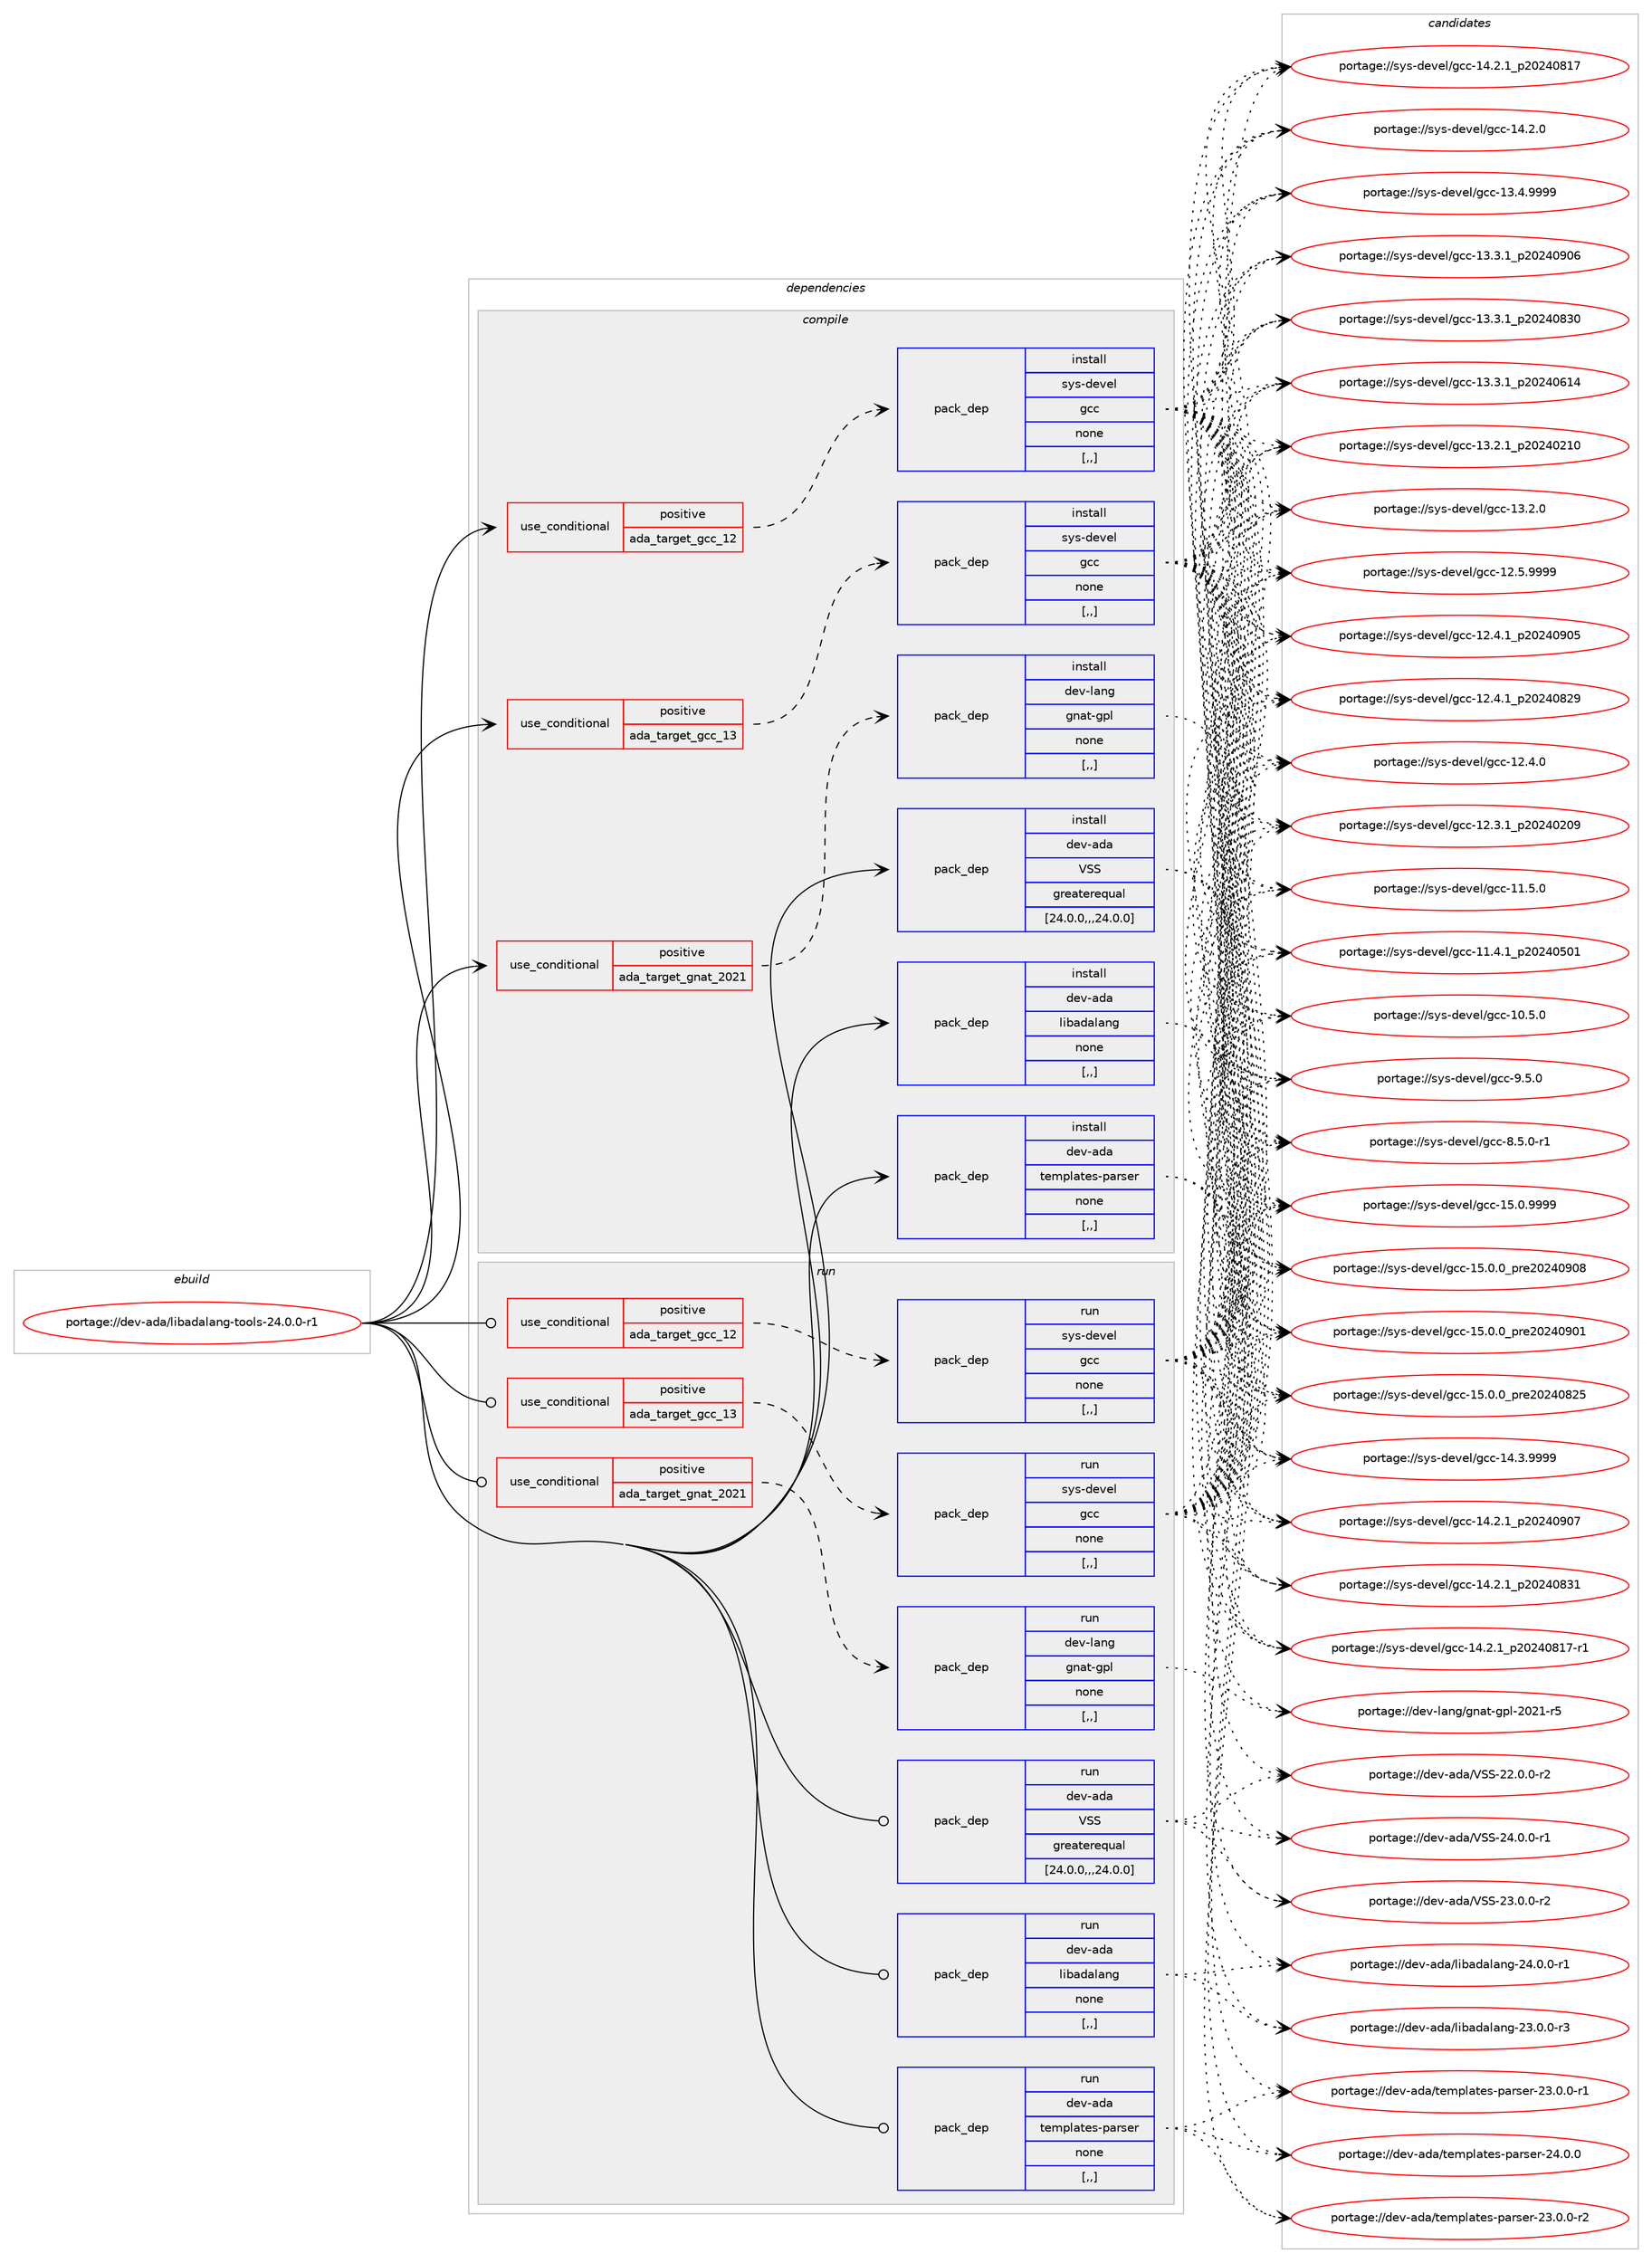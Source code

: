 digraph prolog {

# *************
# Graph options
# *************

newrank=true;
concentrate=true;
compound=true;
graph [rankdir=LR,fontname=Helvetica,fontsize=10,ranksep=1.5];#, ranksep=2.5, nodesep=0.2];
edge  [arrowhead=vee];
node  [fontname=Helvetica,fontsize=10];

# **********
# The ebuild
# **********

subgraph cluster_leftcol {
color=gray;
label=<<i>ebuild</i>>;
id [label="portage://dev-ada/libadalang-tools-24.0.0-r1", color=red, width=4, href="../dev-ada/libadalang-tools-24.0.0-r1.svg"];
}

# ****************
# The dependencies
# ****************

subgraph cluster_midcol {
color=gray;
label=<<i>dependencies</i>>;
subgraph cluster_compile {
fillcolor="#eeeeee";
style=filled;
label=<<i>compile</i>>;
subgraph cond146468 {
dependency557541 [label=<<TABLE BORDER="0" CELLBORDER="1" CELLSPACING="0" CELLPADDING="4"><TR><TD ROWSPAN="3" CELLPADDING="10">use_conditional</TD></TR><TR><TD>positive</TD></TR><TR><TD>ada_target_gcc_12</TD></TR></TABLE>>, shape=none, color=red];
subgraph pack406551 {
dependency557542 [label=<<TABLE BORDER="0" CELLBORDER="1" CELLSPACING="0" CELLPADDING="4" WIDTH="220"><TR><TD ROWSPAN="6" CELLPADDING="30">pack_dep</TD></TR><TR><TD WIDTH="110">install</TD></TR><TR><TD>sys-devel</TD></TR><TR><TD>gcc</TD></TR><TR><TD>none</TD></TR><TR><TD>[,,]</TD></TR></TABLE>>, shape=none, color=blue];
}
dependency557541:e -> dependency557542:w [weight=20,style="dashed",arrowhead="vee"];
}
id:e -> dependency557541:w [weight=20,style="solid",arrowhead="vee"];
subgraph cond146469 {
dependency557543 [label=<<TABLE BORDER="0" CELLBORDER="1" CELLSPACING="0" CELLPADDING="4"><TR><TD ROWSPAN="3" CELLPADDING="10">use_conditional</TD></TR><TR><TD>positive</TD></TR><TR><TD>ada_target_gcc_13</TD></TR></TABLE>>, shape=none, color=red];
subgraph pack406552 {
dependency557544 [label=<<TABLE BORDER="0" CELLBORDER="1" CELLSPACING="0" CELLPADDING="4" WIDTH="220"><TR><TD ROWSPAN="6" CELLPADDING="30">pack_dep</TD></TR><TR><TD WIDTH="110">install</TD></TR><TR><TD>sys-devel</TD></TR><TR><TD>gcc</TD></TR><TR><TD>none</TD></TR><TR><TD>[,,]</TD></TR></TABLE>>, shape=none, color=blue];
}
dependency557543:e -> dependency557544:w [weight=20,style="dashed",arrowhead="vee"];
}
id:e -> dependency557543:w [weight=20,style="solid",arrowhead="vee"];
subgraph cond146470 {
dependency557545 [label=<<TABLE BORDER="0" CELLBORDER="1" CELLSPACING="0" CELLPADDING="4"><TR><TD ROWSPAN="3" CELLPADDING="10">use_conditional</TD></TR><TR><TD>positive</TD></TR><TR><TD>ada_target_gnat_2021</TD></TR></TABLE>>, shape=none, color=red];
subgraph pack406553 {
dependency557546 [label=<<TABLE BORDER="0" CELLBORDER="1" CELLSPACING="0" CELLPADDING="4" WIDTH="220"><TR><TD ROWSPAN="6" CELLPADDING="30">pack_dep</TD></TR><TR><TD WIDTH="110">install</TD></TR><TR><TD>dev-lang</TD></TR><TR><TD>gnat-gpl</TD></TR><TR><TD>none</TD></TR><TR><TD>[,,]</TD></TR></TABLE>>, shape=none, color=blue];
}
dependency557545:e -> dependency557546:w [weight=20,style="dashed",arrowhead="vee"];
}
id:e -> dependency557545:w [weight=20,style="solid",arrowhead="vee"];
subgraph pack406554 {
dependency557547 [label=<<TABLE BORDER="0" CELLBORDER="1" CELLSPACING="0" CELLPADDING="4" WIDTH="220"><TR><TD ROWSPAN="6" CELLPADDING="30">pack_dep</TD></TR><TR><TD WIDTH="110">install</TD></TR><TR><TD>dev-ada</TD></TR><TR><TD>VSS</TD></TR><TR><TD>greaterequal</TD></TR><TR><TD>[24.0.0,,,24.0.0]</TD></TR></TABLE>>, shape=none, color=blue];
}
id:e -> dependency557547:w [weight=20,style="solid",arrowhead="vee"];
subgraph pack406555 {
dependency557548 [label=<<TABLE BORDER="0" CELLBORDER="1" CELLSPACING="0" CELLPADDING="4" WIDTH="220"><TR><TD ROWSPAN="6" CELLPADDING="30">pack_dep</TD></TR><TR><TD WIDTH="110">install</TD></TR><TR><TD>dev-ada</TD></TR><TR><TD>libadalang</TD></TR><TR><TD>none</TD></TR><TR><TD>[,,]</TD></TR></TABLE>>, shape=none, color=blue];
}
id:e -> dependency557548:w [weight=20,style="solid",arrowhead="vee"];
subgraph pack406556 {
dependency557549 [label=<<TABLE BORDER="0" CELLBORDER="1" CELLSPACING="0" CELLPADDING="4" WIDTH="220"><TR><TD ROWSPAN="6" CELLPADDING="30">pack_dep</TD></TR><TR><TD WIDTH="110">install</TD></TR><TR><TD>dev-ada</TD></TR><TR><TD>templates-parser</TD></TR><TR><TD>none</TD></TR><TR><TD>[,,]</TD></TR></TABLE>>, shape=none, color=blue];
}
id:e -> dependency557549:w [weight=20,style="solid",arrowhead="vee"];
}
subgraph cluster_compileandrun {
fillcolor="#eeeeee";
style=filled;
label=<<i>compile and run</i>>;
}
subgraph cluster_run {
fillcolor="#eeeeee";
style=filled;
label=<<i>run</i>>;
subgraph cond146471 {
dependency557550 [label=<<TABLE BORDER="0" CELLBORDER="1" CELLSPACING="0" CELLPADDING="4"><TR><TD ROWSPAN="3" CELLPADDING="10">use_conditional</TD></TR><TR><TD>positive</TD></TR><TR><TD>ada_target_gcc_12</TD></TR></TABLE>>, shape=none, color=red];
subgraph pack406557 {
dependency557551 [label=<<TABLE BORDER="0" CELLBORDER="1" CELLSPACING="0" CELLPADDING="4" WIDTH="220"><TR><TD ROWSPAN="6" CELLPADDING="30">pack_dep</TD></TR><TR><TD WIDTH="110">run</TD></TR><TR><TD>sys-devel</TD></TR><TR><TD>gcc</TD></TR><TR><TD>none</TD></TR><TR><TD>[,,]</TD></TR></TABLE>>, shape=none, color=blue];
}
dependency557550:e -> dependency557551:w [weight=20,style="dashed",arrowhead="vee"];
}
id:e -> dependency557550:w [weight=20,style="solid",arrowhead="odot"];
subgraph cond146472 {
dependency557552 [label=<<TABLE BORDER="0" CELLBORDER="1" CELLSPACING="0" CELLPADDING="4"><TR><TD ROWSPAN="3" CELLPADDING="10">use_conditional</TD></TR><TR><TD>positive</TD></TR><TR><TD>ada_target_gcc_13</TD></TR></TABLE>>, shape=none, color=red];
subgraph pack406558 {
dependency557553 [label=<<TABLE BORDER="0" CELLBORDER="1" CELLSPACING="0" CELLPADDING="4" WIDTH="220"><TR><TD ROWSPAN="6" CELLPADDING="30">pack_dep</TD></TR><TR><TD WIDTH="110">run</TD></TR><TR><TD>sys-devel</TD></TR><TR><TD>gcc</TD></TR><TR><TD>none</TD></TR><TR><TD>[,,]</TD></TR></TABLE>>, shape=none, color=blue];
}
dependency557552:e -> dependency557553:w [weight=20,style="dashed",arrowhead="vee"];
}
id:e -> dependency557552:w [weight=20,style="solid",arrowhead="odot"];
subgraph cond146473 {
dependency557554 [label=<<TABLE BORDER="0" CELLBORDER="1" CELLSPACING="0" CELLPADDING="4"><TR><TD ROWSPAN="3" CELLPADDING="10">use_conditional</TD></TR><TR><TD>positive</TD></TR><TR><TD>ada_target_gnat_2021</TD></TR></TABLE>>, shape=none, color=red];
subgraph pack406559 {
dependency557555 [label=<<TABLE BORDER="0" CELLBORDER="1" CELLSPACING="0" CELLPADDING="4" WIDTH="220"><TR><TD ROWSPAN="6" CELLPADDING="30">pack_dep</TD></TR><TR><TD WIDTH="110">run</TD></TR><TR><TD>dev-lang</TD></TR><TR><TD>gnat-gpl</TD></TR><TR><TD>none</TD></TR><TR><TD>[,,]</TD></TR></TABLE>>, shape=none, color=blue];
}
dependency557554:e -> dependency557555:w [weight=20,style="dashed",arrowhead="vee"];
}
id:e -> dependency557554:w [weight=20,style="solid",arrowhead="odot"];
subgraph pack406560 {
dependency557556 [label=<<TABLE BORDER="0" CELLBORDER="1" CELLSPACING="0" CELLPADDING="4" WIDTH="220"><TR><TD ROWSPAN="6" CELLPADDING="30">pack_dep</TD></TR><TR><TD WIDTH="110">run</TD></TR><TR><TD>dev-ada</TD></TR><TR><TD>VSS</TD></TR><TR><TD>greaterequal</TD></TR><TR><TD>[24.0.0,,,24.0.0]</TD></TR></TABLE>>, shape=none, color=blue];
}
id:e -> dependency557556:w [weight=20,style="solid",arrowhead="odot"];
subgraph pack406561 {
dependency557557 [label=<<TABLE BORDER="0" CELLBORDER="1" CELLSPACING="0" CELLPADDING="4" WIDTH="220"><TR><TD ROWSPAN="6" CELLPADDING="30">pack_dep</TD></TR><TR><TD WIDTH="110">run</TD></TR><TR><TD>dev-ada</TD></TR><TR><TD>libadalang</TD></TR><TR><TD>none</TD></TR><TR><TD>[,,]</TD></TR></TABLE>>, shape=none, color=blue];
}
id:e -> dependency557557:w [weight=20,style="solid",arrowhead="odot"];
subgraph pack406562 {
dependency557558 [label=<<TABLE BORDER="0" CELLBORDER="1" CELLSPACING="0" CELLPADDING="4" WIDTH="220"><TR><TD ROWSPAN="6" CELLPADDING="30">pack_dep</TD></TR><TR><TD WIDTH="110">run</TD></TR><TR><TD>dev-ada</TD></TR><TR><TD>templates-parser</TD></TR><TR><TD>none</TD></TR><TR><TD>[,,]</TD></TR></TABLE>>, shape=none, color=blue];
}
id:e -> dependency557558:w [weight=20,style="solid",arrowhead="odot"];
}
}

# **************
# The candidates
# **************

subgraph cluster_choices {
rank=same;
color=gray;
label=<<i>candidates</i>>;

subgraph choice406551 {
color=black;
nodesep=1;
choice1151211154510010111810110847103999945495346484657575757 [label="portage://sys-devel/gcc-15.0.9999", color=red, width=4,href="../sys-devel/gcc-15.0.9999.svg"];
choice1151211154510010111810110847103999945495346484648951121141015048505248574856 [label="portage://sys-devel/gcc-15.0.0_pre20240908", color=red, width=4,href="../sys-devel/gcc-15.0.0_pre20240908.svg"];
choice1151211154510010111810110847103999945495346484648951121141015048505248574849 [label="portage://sys-devel/gcc-15.0.0_pre20240901", color=red, width=4,href="../sys-devel/gcc-15.0.0_pre20240901.svg"];
choice1151211154510010111810110847103999945495346484648951121141015048505248565053 [label="portage://sys-devel/gcc-15.0.0_pre20240825", color=red, width=4,href="../sys-devel/gcc-15.0.0_pre20240825.svg"];
choice1151211154510010111810110847103999945495246514657575757 [label="portage://sys-devel/gcc-14.3.9999", color=red, width=4,href="../sys-devel/gcc-14.3.9999.svg"];
choice1151211154510010111810110847103999945495246504649951125048505248574855 [label="portage://sys-devel/gcc-14.2.1_p20240907", color=red, width=4,href="../sys-devel/gcc-14.2.1_p20240907.svg"];
choice1151211154510010111810110847103999945495246504649951125048505248565149 [label="portage://sys-devel/gcc-14.2.1_p20240831", color=red, width=4,href="../sys-devel/gcc-14.2.1_p20240831.svg"];
choice11512111545100101118101108471039999454952465046499511250485052485649554511449 [label="portage://sys-devel/gcc-14.2.1_p20240817-r1", color=red, width=4,href="../sys-devel/gcc-14.2.1_p20240817-r1.svg"];
choice1151211154510010111810110847103999945495246504649951125048505248564955 [label="portage://sys-devel/gcc-14.2.1_p20240817", color=red, width=4,href="../sys-devel/gcc-14.2.1_p20240817.svg"];
choice1151211154510010111810110847103999945495246504648 [label="portage://sys-devel/gcc-14.2.0", color=red, width=4,href="../sys-devel/gcc-14.2.0.svg"];
choice1151211154510010111810110847103999945495146524657575757 [label="portage://sys-devel/gcc-13.4.9999", color=red, width=4,href="../sys-devel/gcc-13.4.9999.svg"];
choice1151211154510010111810110847103999945495146514649951125048505248574854 [label="portage://sys-devel/gcc-13.3.1_p20240906", color=red, width=4,href="../sys-devel/gcc-13.3.1_p20240906.svg"];
choice1151211154510010111810110847103999945495146514649951125048505248565148 [label="portage://sys-devel/gcc-13.3.1_p20240830", color=red, width=4,href="../sys-devel/gcc-13.3.1_p20240830.svg"];
choice1151211154510010111810110847103999945495146514649951125048505248544952 [label="portage://sys-devel/gcc-13.3.1_p20240614", color=red, width=4,href="../sys-devel/gcc-13.3.1_p20240614.svg"];
choice1151211154510010111810110847103999945495146504649951125048505248504948 [label="portage://sys-devel/gcc-13.2.1_p20240210", color=red, width=4,href="../sys-devel/gcc-13.2.1_p20240210.svg"];
choice1151211154510010111810110847103999945495146504648 [label="portage://sys-devel/gcc-13.2.0", color=red, width=4,href="../sys-devel/gcc-13.2.0.svg"];
choice1151211154510010111810110847103999945495046534657575757 [label="portage://sys-devel/gcc-12.5.9999", color=red, width=4,href="../sys-devel/gcc-12.5.9999.svg"];
choice1151211154510010111810110847103999945495046524649951125048505248574853 [label="portage://sys-devel/gcc-12.4.1_p20240905", color=red, width=4,href="../sys-devel/gcc-12.4.1_p20240905.svg"];
choice1151211154510010111810110847103999945495046524649951125048505248565057 [label="portage://sys-devel/gcc-12.4.1_p20240829", color=red, width=4,href="../sys-devel/gcc-12.4.1_p20240829.svg"];
choice1151211154510010111810110847103999945495046524648 [label="portage://sys-devel/gcc-12.4.0", color=red, width=4,href="../sys-devel/gcc-12.4.0.svg"];
choice1151211154510010111810110847103999945495046514649951125048505248504857 [label="portage://sys-devel/gcc-12.3.1_p20240209", color=red, width=4,href="../sys-devel/gcc-12.3.1_p20240209.svg"];
choice1151211154510010111810110847103999945494946534648 [label="portage://sys-devel/gcc-11.5.0", color=red, width=4,href="../sys-devel/gcc-11.5.0.svg"];
choice1151211154510010111810110847103999945494946524649951125048505248534849 [label="portage://sys-devel/gcc-11.4.1_p20240501", color=red, width=4,href="../sys-devel/gcc-11.4.1_p20240501.svg"];
choice1151211154510010111810110847103999945494846534648 [label="portage://sys-devel/gcc-10.5.0", color=red, width=4,href="../sys-devel/gcc-10.5.0.svg"];
choice11512111545100101118101108471039999455746534648 [label="portage://sys-devel/gcc-9.5.0", color=red, width=4,href="../sys-devel/gcc-9.5.0.svg"];
choice115121115451001011181011084710399994556465346484511449 [label="portage://sys-devel/gcc-8.5.0-r1", color=red, width=4,href="../sys-devel/gcc-8.5.0-r1.svg"];
dependency557542:e -> choice1151211154510010111810110847103999945495346484657575757:w [style=dotted,weight="100"];
dependency557542:e -> choice1151211154510010111810110847103999945495346484648951121141015048505248574856:w [style=dotted,weight="100"];
dependency557542:e -> choice1151211154510010111810110847103999945495346484648951121141015048505248574849:w [style=dotted,weight="100"];
dependency557542:e -> choice1151211154510010111810110847103999945495346484648951121141015048505248565053:w [style=dotted,weight="100"];
dependency557542:e -> choice1151211154510010111810110847103999945495246514657575757:w [style=dotted,weight="100"];
dependency557542:e -> choice1151211154510010111810110847103999945495246504649951125048505248574855:w [style=dotted,weight="100"];
dependency557542:e -> choice1151211154510010111810110847103999945495246504649951125048505248565149:w [style=dotted,weight="100"];
dependency557542:e -> choice11512111545100101118101108471039999454952465046499511250485052485649554511449:w [style=dotted,weight="100"];
dependency557542:e -> choice1151211154510010111810110847103999945495246504649951125048505248564955:w [style=dotted,weight="100"];
dependency557542:e -> choice1151211154510010111810110847103999945495246504648:w [style=dotted,weight="100"];
dependency557542:e -> choice1151211154510010111810110847103999945495146524657575757:w [style=dotted,weight="100"];
dependency557542:e -> choice1151211154510010111810110847103999945495146514649951125048505248574854:w [style=dotted,weight="100"];
dependency557542:e -> choice1151211154510010111810110847103999945495146514649951125048505248565148:w [style=dotted,weight="100"];
dependency557542:e -> choice1151211154510010111810110847103999945495146514649951125048505248544952:w [style=dotted,weight="100"];
dependency557542:e -> choice1151211154510010111810110847103999945495146504649951125048505248504948:w [style=dotted,weight="100"];
dependency557542:e -> choice1151211154510010111810110847103999945495146504648:w [style=dotted,weight="100"];
dependency557542:e -> choice1151211154510010111810110847103999945495046534657575757:w [style=dotted,weight="100"];
dependency557542:e -> choice1151211154510010111810110847103999945495046524649951125048505248574853:w [style=dotted,weight="100"];
dependency557542:e -> choice1151211154510010111810110847103999945495046524649951125048505248565057:w [style=dotted,weight="100"];
dependency557542:e -> choice1151211154510010111810110847103999945495046524648:w [style=dotted,weight="100"];
dependency557542:e -> choice1151211154510010111810110847103999945495046514649951125048505248504857:w [style=dotted,weight="100"];
dependency557542:e -> choice1151211154510010111810110847103999945494946534648:w [style=dotted,weight="100"];
dependency557542:e -> choice1151211154510010111810110847103999945494946524649951125048505248534849:w [style=dotted,weight="100"];
dependency557542:e -> choice1151211154510010111810110847103999945494846534648:w [style=dotted,weight="100"];
dependency557542:e -> choice11512111545100101118101108471039999455746534648:w [style=dotted,weight="100"];
dependency557542:e -> choice115121115451001011181011084710399994556465346484511449:w [style=dotted,weight="100"];
}
subgraph choice406552 {
color=black;
nodesep=1;
choice1151211154510010111810110847103999945495346484657575757 [label="portage://sys-devel/gcc-15.0.9999", color=red, width=4,href="../sys-devel/gcc-15.0.9999.svg"];
choice1151211154510010111810110847103999945495346484648951121141015048505248574856 [label="portage://sys-devel/gcc-15.0.0_pre20240908", color=red, width=4,href="../sys-devel/gcc-15.0.0_pre20240908.svg"];
choice1151211154510010111810110847103999945495346484648951121141015048505248574849 [label="portage://sys-devel/gcc-15.0.0_pre20240901", color=red, width=4,href="../sys-devel/gcc-15.0.0_pre20240901.svg"];
choice1151211154510010111810110847103999945495346484648951121141015048505248565053 [label="portage://sys-devel/gcc-15.0.0_pre20240825", color=red, width=4,href="../sys-devel/gcc-15.0.0_pre20240825.svg"];
choice1151211154510010111810110847103999945495246514657575757 [label="portage://sys-devel/gcc-14.3.9999", color=red, width=4,href="../sys-devel/gcc-14.3.9999.svg"];
choice1151211154510010111810110847103999945495246504649951125048505248574855 [label="portage://sys-devel/gcc-14.2.1_p20240907", color=red, width=4,href="../sys-devel/gcc-14.2.1_p20240907.svg"];
choice1151211154510010111810110847103999945495246504649951125048505248565149 [label="portage://sys-devel/gcc-14.2.1_p20240831", color=red, width=4,href="../sys-devel/gcc-14.2.1_p20240831.svg"];
choice11512111545100101118101108471039999454952465046499511250485052485649554511449 [label="portage://sys-devel/gcc-14.2.1_p20240817-r1", color=red, width=4,href="../sys-devel/gcc-14.2.1_p20240817-r1.svg"];
choice1151211154510010111810110847103999945495246504649951125048505248564955 [label="portage://sys-devel/gcc-14.2.1_p20240817", color=red, width=4,href="../sys-devel/gcc-14.2.1_p20240817.svg"];
choice1151211154510010111810110847103999945495246504648 [label="portage://sys-devel/gcc-14.2.0", color=red, width=4,href="../sys-devel/gcc-14.2.0.svg"];
choice1151211154510010111810110847103999945495146524657575757 [label="portage://sys-devel/gcc-13.4.9999", color=red, width=4,href="../sys-devel/gcc-13.4.9999.svg"];
choice1151211154510010111810110847103999945495146514649951125048505248574854 [label="portage://sys-devel/gcc-13.3.1_p20240906", color=red, width=4,href="../sys-devel/gcc-13.3.1_p20240906.svg"];
choice1151211154510010111810110847103999945495146514649951125048505248565148 [label="portage://sys-devel/gcc-13.3.1_p20240830", color=red, width=4,href="../sys-devel/gcc-13.3.1_p20240830.svg"];
choice1151211154510010111810110847103999945495146514649951125048505248544952 [label="portage://sys-devel/gcc-13.3.1_p20240614", color=red, width=4,href="../sys-devel/gcc-13.3.1_p20240614.svg"];
choice1151211154510010111810110847103999945495146504649951125048505248504948 [label="portage://sys-devel/gcc-13.2.1_p20240210", color=red, width=4,href="../sys-devel/gcc-13.2.1_p20240210.svg"];
choice1151211154510010111810110847103999945495146504648 [label="portage://sys-devel/gcc-13.2.0", color=red, width=4,href="../sys-devel/gcc-13.2.0.svg"];
choice1151211154510010111810110847103999945495046534657575757 [label="portage://sys-devel/gcc-12.5.9999", color=red, width=4,href="../sys-devel/gcc-12.5.9999.svg"];
choice1151211154510010111810110847103999945495046524649951125048505248574853 [label="portage://sys-devel/gcc-12.4.1_p20240905", color=red, width=4,href="../sys-devel/gcc-12.4.1_p20240905.svg"];
choice1151211154510010111810110847103999945495046524649951125048505248565057 [label="portage://sys-devel/gcc-12.4.1_p20240829", color=red, width=4,href="../sys-devel/gcc-12.4.1_p20240829.svg"];
choice1151211154510010111810110847103999945495046524648 [label="portage://sys-devel/gcc-12.4.0", color=red, width=4,href="../sys-devel/gcc-12.4.0.svg"];
choice1151211154510010111810110847103999945495046514649951125048505248504857 [label="portage://sys-devel/gcc-12.3.1_p20240209", color=red, width=4,href="../sys-devel/gcc-12.3.1_p20240209.svg"];
choice1151211154510010111810110847103999945494946534648 [label="portage://sys-devel/gcc-11.5.0", color=red, width=4,href="../sys-devel/gcc-11.5.0.svg"];
choice1151211154510010111810110847103999945494946524649951125048505248534849 [label="portage://sys-devel/gcc-11.4.1_p20240501", color=red, width=4,href="../sys-devel/gcc-11.4.1_p20240501.svg"];
choice1151211154510010111810110847103999945494846534648 [label="portage://sys-devel/gcc-10.5.0", color=red, width=4,href="../sys-devel/gcc-10.5.0.svg"];
choice11512111545100101118101108471039999455746534648 [label="portage://sys-devel/gcc-9.5.0", color=red, width=4,href="../sys-devel/gcc-9.5.0.svg"];
choice115121115451001011181011084710399994556465346484511449 [label="portage://sys-devel/gcc-8.5.0-r1", color=red, width=4,href="../sys-devel/gcc-8.5.0-r1.svg"];
dependency557544:e -> choice1151211154510010111810110847103999945495346484657575757:w [style=dotted,weight="100"];
dependency557544:e -> choice1151211154510010111810110847103999945495346484648951121141015048505248574856:w [style=dotted,weight="100"];
dependency557544:e -> choice1151211154510010111810110847103999945495346484648951121141015048505248574849:w [style=dotted,weight="100"];
dependency557544:e -> choice1151211154510010111810110847103999945495346484648951121141015048505248565053:w [style=dotted,weight="100"];
dependency557544:e -> choice1151211154510010111810110847103999945495246514657575757:w [style=dotted,weight="100"];
dependency557544:e -> choice1151211154510010111810110847103999945495246504649951125048505248574855:w [style=dotted,weight="100"];
dependency557544:e -> choice1151211154510010111810110847103999945495246504649951125048505248565149:w [style=dotted,weight="100"];
dependency557544:e -> choice11512111545100101118101108471039999454952465046499511250485052485649554511449:w [style=dotted,weight="100"];
dependency557544:e -> choice1151211154510010111810110847103999945495246504649951125048505248564955:w [style=dotted,weight="100"];
dependency557544:e -> choice1151211154510010111810110847103999945495246504648:w [style=dotted,weight="100"];
dependency557544:e -> choice1151211154510010111810110847103999945495146524657575757:w [style=dotted,weight="100"];
dependency557544:e -> choice1151211154510010111810110847103999945495146514649951125048505248574854:w [style=dotted,weight="100"];
dependency557544:e -> choice1151211154510010111810110847103999945495146514649951125048505248565148:w [style=dotted,weight="100"];
dependency557544:e -> choice1151211154510010111810110847103999945495146514649951125048505248544952:w [style=dotted,weight="100"];
dependency557544:e -> choice1151211154510010111810110847103999945495146504649951125048505248504948:w [style=dotted,weight="100"];
dependency557544:e -> choice1151211154510010111810110847103999945495146504648:w [style=dotted,weight="100"];
dependency557544:e -> choice1151211154510010111810110847103999945495046534657575757:w [style=dotted,weight="100"];
dependency557544:e -> choice1151211154510010111810110847103999945495046524649951125048505248574853:w [style=dotted,weight="100"];
dependency557544:e -> choice1151211154510010111810110847103999945495046524649951125048505248565057:w [style=dotted,weight="100"];
dependency557544:e -> choice1151211154510010111810110847103999945495046524648:w [style=dotted,weight="100"];
dependency557544:e -> choice1151211154510010111810110847103999945495046514649951125048505248504857:w [style=dotted,weight="100"];
dependency557544:e -> choice1151211154510010111810110847103999945494946534648:w [style=dotted,weight="100"];
dependency557544:e -> choice1151211154510010111810110847103999945494946524649951125048505248534849:w [style=dotted,weight="100"];
dependency557544:e -> choice1151211154510010111810110847103999945494846534648:w [style=dotted,weight="100"];
dependency557544:e -> choice11512111545100101118101108471039999455746534648:w [style=dotted,weight="100"];
dependency557544:e -> choice115121115451001011181011084710399994556465346484511449:w [style=dotted,weight="100"];
}
subgraph choice406553 {
color=black;
nodesep=1;
choice100101118451089711010347103110971164510311210845504850494511453 [label="portage://dev-lang/gnat-gpl-2021-r5", color=red, width=4,href="../dev-lang/gnat-gpl-2021-r5.svg"];
dependency557546:e -> choice100101118451089711010347103110971164510311210845504850494511453:w [style=dotted,weight="100"];
}
subgraph choice406554 {
color=black;
nodesep=1;
choice10010111845971009747868383455052464846484511449 [label="portage://dev-ada/VSS-24.0.0-r1", color=red, width=4,href="../dev-ada/VSS-24.0.0-r1.svg"];
choice10010111845971009747868383455051464846484511450 [label="portage://dev-ada/VSS-23.0.0-r2", color=red, width=4,href="../dev-ada/VSS-23.0.0-r2.svg"];
choice10010111845971009747868383455050464846484511450 [label="portage://dev-ada/VSS-22.0.0-r2", color=red, width=4,href="../dev-ada/VSS-22.0.0-r2.svg"];
dependency557547:e -> choice10010111845971009747868383455052464846484511449:w [style=dotted,weight="100"];
dependency557547:e -> choice10010111845971009747868383455051464846484511450:w [style=dotted,weight="100"];
dependency557547:e -> choice10010111845971009747868383455050464846484511450:w [style=dotted,weight="100"];
}
subgraph choice406555 {
color=black;
nodesep=1;
choice1001011184597100974710810598971009710897110103455052464846484511449 [label="portage://dev-ada/libadalang-24.0.0-r1", color=red, width=4,href="../dev-ada/libadalang-24.0.0-r1.svg"];
choice1001011184597100974710810598971009710897110103455051464846484511451 [label="portage://dev-ada/libadalang-23.0.0-r3", color=red, width=4,href="../dev-ada/libadalang-23.0.0-r3.svg"];
dependency557548:e -> choice1001011184597100974710810598971009710897110103455052464846484511449:w [style=dotted,weight="100"];
dependency557548:e -> choice1001011184597100974710810598971009710897110103455051464846484511451:w [style=dotted,weight="100"];
}
subgraph choice406556 {
color=black;
nodesep=1;
choice1001011184597100974711610110911210897116101115451129711411510111445505246484648 [label="portage://dev-ada/templates-parser-24.0.0", color=red, width=4,href="../dev-ada/templates-parser-24.0.0.svg"];
choice10010111845971009747116101109112108971161011154511297114115101114455051464846484511450 [label="portage://dev-ada/templates-parser-23.0.0-r2", color=red, width=4,href="../dev-ada/templates-parser-23.0.0-r2.svg"];
choice10010111845971009747116101109112108971161011154511297114115101114455051464846484511449 [label="portage://dev-ada/templates-parser-23.0.0-r1", color=red, width=4,href="../dev-ada/templates-parser-23.0.0-r1.svg"];
dependency557549:e -> choice1001011184597100974711610110911210897116101115451129711411510111445505246484648:w [style=dotted,weight="100"];
dependency557549:e -> choice10010111845971009747116101109112108971161011154511297114115101114455051464846484511450:w [style=dotted,weight="100"];
dependency557549:e -> choice10010111845971009747116101109112108971161011154511297114115101114455051464846484511449:w [style=dotted,weight="100"];
}
subgraph choice406557 {
color=black;
nodesep=1;
choice1151211154510010111810110847103999945495346484657575757 [label="portage://sys-devel/gcc-15.0.9999", color=red, width=4,href="../sys-devel/gcc-15.0.9999.svg"];
choice1151211154510010111810110847103999945495346484648951121141015048505248574856 [label="portage://sys-devel/gcc-15.0.0_pre20240908", color=red, width=4,href="../sys-devel/gcc-15.0.0_pre20240908.svg"];
choice1151211154510010111810110847103999945495346484648951121141015048505248574849 [label="portage://sys-devel/gcc-15.0.0_pre20240901", color=red, width=4,href="../sys-devel/gcc-15.0.0_pre20240901.svg"];
choice1151211154510010111810110847103999945495346484648951121141015048505248565053 [label="portage://sys-devel/gcc-15.0.0_pre20240825", color=red, width=4,href="../sys-devel/gcc-15.0.0_pre20240825.svg"];
choice1151211154510010111810110847103999945495246514657575757 [label="portage://sys-devel/gcc-14.3.9999", color=red, width=4,href="../sys-devel/gcc-14.3.9999.svg"];
choice1151211154510010111810110847103999945495246504649951125048505248574855 [label="portage://sys-devel/gcc-14.2.1_p20240907", color=red, width=4,href="../sys-devel/gcc-14.2.1_p20240907.svg"];
choice1151211154510010111810110847103999945495246504649951125048505248565149 [label="portage://sys-devel/gcc-14.2.1_p20240831", color=red, width=4,href="../sys-devel/gcc-14.2.1_p20240831.svg"];
choice11512111545100101118101108471039999454952465046499511250485052485649554511449 [label="portage://sys-devel/gcc-14.2.1_p20240817-r1", color=red, width=4,href="../sys-devel/gcc-14.2.1_p20240817-r1.svg"];
choice1151211154510010111810110847103999945495246504649951125048505248564955 [label="portage://sys-devel/gcc-14.2.1_p20240817", color=red, width=4,href="../sys-devel/gcc-14.2.1_p20240817.svg"];
choice1151211154510010111810110847103999945495246504648 [label="portage://sys-devel/gcc-14.2.0", color=red, width=4,href="../sys-devel/gcc-14.2.0.svg"];
choice1151211154510010111810110847103999945495146524657575757 [label="portage://sys-devel/gcc-13.4.9999", color=red, width=4,href="../sys-devel/gcc-13.4.9999.svg"];
choice1151211154510010111810110847103999945495146514649951125048505248574854 [label="portage://sys-devel/gcc-13.3.1_p20240906", color=red, width=4,href="../sys-devel/gcc-13.3.1_p20240906.svg"];
choice1151211154510010111810110847103999945495146514649951125048505248565148 [label="portage://sys-devel/gcc-13.3.1_p20240830", color=red, width=4,href="../sys-devel/gcc-13.3.1_p20240830.svg"];
choice1151211154510010111810110847103999945495146514649951125048505248544952 [label="portage://sys-devel/gcc-13.3.1_p20240614", color=red, width=4,href="../sys-devel/gcc-13.3.1_p20240614.svg"];
choice1151211154510010111810110847103999945495146504649951125048505248504948 [label="portage://sys-devel/gcc-13.2.1_p20240210", color=red, width=4,href="../sys-devel/gcc-13.2.1_p20240210.svg"];
choice1151211154510010111810110847103999945495146504648 [label="portage://sys-devel/gcc-13.2.0", color=red, width=4,href="../sys-devel/gcc-13.2.0.svg"];
choice1151211154510010111810110847103999945495046534657575757 [label="portage://sys-devel/gcc-12.5.9999", color=red, width=4,href="../sys-devel/gcc-12.5.9999.svg"];
choice1151211154510010111810110847103999945495046524649951125048505248574853 [label="portage://sys-devel/gcc-12.4.1_p20240905", color=red, width=4,href="../sys-devel/gcc-12.4.1_p20240905.svg"];
choice1151211154510010111810110847103999945495046524649951125048505248565057 [label="portage://sys-devel/gcc-12.4.1_p20240829", color=red, width=4,href="../sys-devel/gcc-12.4.1_p20240829.svg"];
choice1151211154510010111810110847103999945495046524648 [label="portage://sys-devel/gcc-12.4.0", color=red, width=4,href="../sys-devel/gcc-12.4.0.svg"];
choice1151211154510010111810110847103999945495046514649951125048505248504857 [label="portage://sys-devel/gcc-12.3.1_p20240209", color=red, width=4,href="../sys-devel/gcc-12.3.1_p20240209.svg"];
choice1151211154510010111810110847103999945494946534648 [label="portage://sys-devel/gcc-11.5.0", color=red, width=4,href="../sys-devel/gcc-11.5.0.svg"];
choice1151211154510010111810110847103999945494946524649951125048505248534849 [label="portage://sys-devel/gcc-11.4.1_p20240501", color=red, width=4,href="../sys-devel/gcc-11.4.1_p20240501.svg"];
choice1151211154510010111810110847103999945494846534648 [label="portage://sys-devel/gcc-10.5.0", color=red, width=4,href="../sys-devel/gcc-10.5.0.svg"];
choice11512111545100101118101108471039999455746534648 [label="portage://sys-devel/gcc-9.5.0", color=red, width=4,href="../sys-devel/gcc-9.5.0.svg"];
choice115121115451001011181011084710399994556465346484511449 [label="portage://sys-devel/gcc-8.5.0-r1", color=red, width=4,href="../sys-devel/gcc-8.5.0-r1.svg"];
dependency557551:e -> choice1151211154510010111810110847103999945495346484657575757:w [style=dotted,weight="100"];
dependency557551:e -> choice1151211154510010111810110847103999945495346484648951121141015048505248574856:w [style=dotted,weight="100"];
dependency557551:e -> choice1151211154510010111810110847103999945495346484648951121141015048505248574849:w [style=dotted,weight="100"];
dependency557551:e -> choice1151211154510010111810110847103999945495346484648951121141015048505248565053:w [style=dotted,weight="100"];
dependency557551:e -> choice1151211154510010111810110847103999945495246514657575757:w [style=dotted,weight="100"];
dependency557551:e -> choice1151211154510010111810110847103999945495246504649951125048505248574855:w [style=dotted,weight="100"];
dependency557551:e -> choice1151211154510010111810110847103999945495246504649951125048505248565149:w [style=dotted,weight="100"];
dependency557551:e -> choice11512111545100101118101108471039999454952465046499511250485052485649554511449:w [style=dotted,weight="100"];
dependency557551:e -> choice1151211154510010111810110847103999945495246504649951125048505248564955:w [style=dotted,weight="100"];
dependency557551:e -> choice1151211154510010111810110847103999945495246504648:w [style=dotted,weight="100"];
dependency557551:e -> choice1151211154510010111810110847103999945495146524657575757:w [style=dotted,weight="100"];
dependency557551:e -> choice1151211154510010111810110847103999945495146514649951125048505248574854:w [style=dotted,weight="100"];
dependency557551:e -> choice1151211154510010111810110847103999945495146514649951125048505248565148:w [style=dotted,weight="100"];
dependency557551:e -> choice1151211154510010111810110847103999945495146514649951125048505248544952:w [style=dotted,weight="100"];
dependency557551:e -> choice1151211154510010111810110847103999945495146504649951125048505248504948:w [style=dotted,weight="100"];
dependency557551:e -> choice1151211154510010111810110847103999945495146504648:w [style=dotted,weight="100"];
dependency557551:e -> choice1151211154510010111810110847103999945495046534657575757:w [style=dotted,weight="100"];
dependency557551:e -> choice1151211154510010111810110847103999945495046524649951125048505248574853:w [style=dotted,weight="100"];
dependency557551:e -> choice1151211154510010111810110847103999945495046524649951125048505248565057:w [style=dotted,weight="100"];
dependency557551:e -> choice1151211154510010111810110847103999945495046524648:w [style=dotted,weight="100"];
dependency557551:e -> choice1151211154510010111810110847103999945495046514649951125048505248504857:w [style=dotted,weight="100"];
dependency557551:e -> choice1151211154510010111810110847103999945494946534648:w [style=dotted,weight="100"];
dependency557551:e -> choice1151211154510010111810110847103999945494946524649951125048505248534849:w [style=dotted,weight="100"];
dependency557551:e -> choice1151211154510010111810110847103999945494846534648:w [style=dotted,weight="100"];
dependency557551:e -> choice11512111545100101118101108471039999455746534648:w [style=dotted,weight="100"];
dependency557551:e -> choice115121115451001011181011084710399994556465346484511449:w [style=dotted,weight="100"];
}
subgraph choice406558 {
color=black;
nodesep=1;
choice1151211154510010111810110847103999945495346484657575757 [label="portage://sys-devel/gcc-15.0.9999", color=red, width=4,href="../sys-devel/gcc-15.0.9999.svg"];
choice1151211154510010111810110847103999945495346484648951121141015048505248574856 [label="portage://sys-devel/gcc-15.0.0_pre20240908", color=red, width=4,href="../sys-devel/gcc-15.0.0_pre20240908.svg"];
choice1151211154510010111810110847103999945495346484648951121141015048505248574849 [label="portage://sys-devel/gcc-15.0.0_pre20240901", color=red, width=4,href="../sys-devel/gcc-15.0.0_pre20240901.svg"];
choice1151211154510010111810110847103999945495346484648951121141015048505248565053 [label="portage://sys-devel/gcc-15.0.0_pre20240825", color=red, width=4,href="../sys-devel/gcc-15.0.0_pre20240825.svg"];
choice1151211154510010111810110847103999945495246514657575757 [label="portage://sys-devel/gcc-14.3.9999", color=red, width=4,href="../sys-devel/gcc-14.3.9999.svg"];
choice1151211154510010111810110847103999945495246504649951125048505248574855 [label="portage://sys-devel/gcc-14.2.1_p20240907", color=red, width=4,href="../sys-devel/gcc-14.2.1_p20240907.svg"];
choice1151211154510010111810110847103999945495246504649951125048505248565149 [label="portage://sys-devel/gcc-14.2.1_p20240831", color=red, width=4,href="../sys-devel/gcc-14.2.1_p20240831.svg"];
choice11512111545100101118101108471039999454952465046499511250485052485649554511449 [label="portage://sys-devel/gcc-14.2.1_p20240817-r1", color=red, width=4,href="../sys-devel/gcc-14.2.1_p20240817-r1.svg"];
choice1151211154510010111810110847103999945495246504649951125048505248564955 [label="portage://sys-devel/gcc-14.2.1_p20240817", color=red, width=4,href="../sys-devel/gcc-14.2.1_p20240817.svg"];
choice1151211154510010111810110847103999945495246504648 [label="portage://sys-devel/gcc-14.2.0", color=red, width=4,href="../sys-devel/gcc-14.2.0.svg"];
choice1151211154510010111810110847103999945495146524657575757 [label="portage://sys-devel/gcc-13.4.9999", color=red, width=4,href="../sys-devel/gcc-13.4.9999.svg"];
choice1151211154510010111810110847103999945495146514649951125048505248574854 [label="portage://sys-devel/gcc-13.3.1_p20240906", color=red, width=4,href="../sys-devel/gcc-13.3.1_p20240906.svg"];
choice1151211154510010111810110847103999945495146514649951125048505248565148 [label="portage://sys-devel/gcc-13.3.1_p20240830", color=red, width=4,href="../sys-devel/gcc-13.3.1_p20240830.svg"];
choice1151211154510010111810110847103999945495146514649951125048505248544952 [label="portage://sys-devel/gcc-13.3.1_p20240614", color=red, width=4,href="../sys-devel/gcc-13.3.1_p20240614.svg"];
choice1151211154510010111810110847103999945495146504649951125048505248504948 [label="portage://sys-devel/gcc-13.2.1_p20240210", color=red, width=4,href="../sys-devel/gcc-13.2.1_p20240210.svg"];
choice1151211154510010111810110847103999945495146504648 [label="portage://sys-devel/gcc-13.2.0", color=red, width=4,href="../sys-devel/gcc-13.2.0.svg"];
choice1151211154510010111810110847103999945495046534657575757 [label="portage://sys-devel/gcc-12.5.9999", color=red, width=4,href="../sys-devel/gcc-12.5.9999.svg"];
choice1151211154510010111810110847103999945495046524649951125048505248574853 [label="portage://sys-devel/gcc-12.4.1_p20240905", color=red, width=4,href="../sys-devel/gcc-12.4.1_p20240905.svg"];
choice1151211154510010111810110847103999945495046524649951125048505248565057 [label="portage://sys-devel/gcc-12.4.1_p20240829", color=red, width=4,href="../sys-devel/gcc-12.4.1_p20240829.svg"];
choice1151211154510010111810110847103999945495046524648 [label="portage://sys-devel/gcc-12.4.0", color=red, width=4,href="../sys-devel/gcc-12.4.0.svg"];
choice1151211154510010111810110847103999945495046514649951125048505248504857 [label="portage://sys-devel/gcc-12.3.1_p20240209", color=red, width=4,href="../sys-devel/gcc-12.3.1_p20240209.svg"];
choice1151211154510010111810110847103999945494946534648 [label="portage://sys-devel/gcc-11.5.0", color=red, width=4,href="../sys-devel/gcc-11.5.0.svg"];
choice1151211154510010111810110847103999945494946524649951125048505248534849 [label="portage://sys-devel/gcc-11.4.1_p20240501", color=red, width=4,href="../sys-devel/gcc-11.4.1_p20240501.svg"];
choice1151211154510010111810110847103999945494846534648 [label="portage://sys-devel/gcc-10.5.0", color=red, width=4,href="../sys-devel/gcc-10.5.0.svg"];
choice11512111545100101118101108471039999455746534648 [label="portage://sys-devel/gcc-9.5.0", color=red, width=4,href="../sys-devel/gcc-9.5.0.svg"];
choice115121115451001011181011084710399994556465346484511449 [label="portage://sys-devel/gcc-8.5.0-r1", color=red, width=4,href="../sys-devel/gcc-8.5.0-r1.svg"];
dependency557553:e -> choice1151211154510010111810110847103999945495346484657575757:w [style=dotted,weight="100"];
dependency557553:e -> choice1151211154510010111810110847103999945495346484648951121141015048505248574856:w [style=dotted,weight="100"];
dependency557553:e -> choice1151211154510010111810110847103999945495346484648951121141015048505248574849:w [style=dotted,weight="100"];
dependency557553:e -> choice1151211154510010111810110847103999945495346484648951121141015048505248565053:w [style=dotted,weight="100"];
dependency557553:e -> choice1151211154510010111810110847103999945495246514657575757:w [style=dotted,weight="100"];
dependency557553:e -> choice1151211154510010111810110847103999945495246504649951125048505248574855:w [style=dotted,weight="100"];
dependency557553:e -> choice1151211154510010111810110847103999945495246504649951125048505248565149:w [style=dotted,weight="100"];
dependency557553:e -> choice11512111545100101118101108471039999454952465046499511250485052485649554511449:w [style=dotted,weight="100"];
dependency557553:e -> choice1151211154510010111810110847103999945495246504649951125048505248564955:w [style=dotted,weight="100"];
dependency557553:e -> choice1151211154510010111810110847103999945495246504648:w [style=dotted,weight="100"];
dependency557553:e -> choice1151211154510010111810110847103999945495146524657575757:w [style=dotted,weight="100"];
dependency557553:e -> choice1151211154510010111810110847103999945495146514649951125048505248574854:w [style=dotted,weight="100"];
dependency557553:e -> choice1151211154510010111810110847103999945495146514649951125048505248565148:w [style=dotted,weight="100"];
dependency557553:e -> choice1151211154510010111810110847103999945495146514649951125048505248544952:w [style=dotted,weight="100"];
dependency557553:e -> choice1151211154510010111810110847103999945495146504649951125048505248504948:w [style=dotted,weight="100"];
dependency557553:e -> choice1151211154510010111810110847103999945495146504648:w [style=dotted,weight="100"];
dependency557553:e -> choice1151211154510010111810110847103999945495046534657575757:w [style=dotted,weight="100"];
dependency557553:e -> choice1151211154510010111810110847103999945495046524649951125048505248574853:w [style=dotted,weight="100"];
dependency557553:e -> choice1151211154510010111810110847103999945495046524649951125048505248565057:w [style=dotted,weight="100"];
dependency557553:e -> choice1151211154510010111810110847103999945495046524648:w [style=dotted,weight="100"];
dependency557553:e -> choice1151211154510010111810110847103999945495046514649951125048505248504857:w [style=dotted,weight="100"];
dependency557553:e -> choice1151211154510010111810110847103999945494946534648:w [style=dotted,weight="100"];
dependency557553:e -> choice1151211154510010111810110847103999945494946524649951125048505248534849:w [style=dotted,weight="100"];
dependency557553:e -> choice1151211154510010111810110847103999945494846534648:w [style=dotted,weight="100"];
dependency557553:e -> choice11512111545100101118101108471039999455746534648:w [style=dotted,weight="100"];
dependency557553:e -> choice115121115451001011181011084710399994556465346484511449:w [style=dotted,weight="100"];
}
subgraph choice406559 {
color=black;
nodesep=1;
choice100101118451089711010347103110971164510311210845504850494511453 [label="portage://dev-lang/gnat-gpl-2021-r5", color=red, width=4,href="../dev-lang/gnat-gpl-2021-r5.svg"];
dependency557555:e -> choice100101118451089711010347103110971164510311210845504850494511453:w [style=dotted,weight="100"];
}
subgraph choice406560 {
color=black;
nodesep=1;
choice10010111845971009747868383455052464846484511449 [label="portage://dev-ada/VSS-24.0.0-r1", color=red, width=4,href="../dev-ada/VSS-24.0.0-r1.svg"];
choice10010111845971009747868383455051464846484511450 [label="portage://dev-ada/VSS-23.0.0-r2", color=red, width=4,href="../dev-ada/VSS-23.0.0-r2.svg"];
choice10010111845971009747868383455050464846484511450 [label="portage://dev-ada/VSS-22.0.0-r2", color=red, width=4,href="../dev-ada/VSS-22.0.0-r2.svg"];
dependency557556:e -> choice10010111845971009747868383455052464846484511449:w [style=dotted,weight="100"];
dependency557556:e -> choice10010111845971009747868383455051464846484511450:w [style=dotted,weight="100"];
dependency557556:e -> choice10010111845971009747868383455050464846484511450:w [style=dotted,weight="100"];
}
subgraph choice406561 {
color=black;
nodesep=1;
choice1001011184597100974710810598971009710897110103455052464846484511449 [label="portage://dev-ada/libadalang-24.0.0-r1", color=red, width=4,href="../dev-ada/libadalang-24.0.0-r1.svg"];
choice1001011184597100974710810598971009710897110103455051464846484511451 [label="portage://dev-ada/libadalang-23.0.0-r3", color=red, width=4,href="../dev-ada/libadalang-23.0.0-r3.svg"];
dependency557557:e -> choice1001011184597100974710810598971009710897110103455052464846484511449:w [style=dotted,weight="100"];
dependency557557:e -> choice1001011184597100974710810598971009710897110103455051464846484511451:w [style=dotted,weight="100"];
}
subgraph choice406562 {
color=black;
nodesep=1;
choice1001011184597100974711610110911210897116101115451129711411510111445505246484648 [label="portage://dev-ada/templates-parser-24.0.0", color=red, width=4,href="../dev-ada/templates-parser-24.0.0.svg"];
choice10010111845971009747116101109112108971161011154511297114115101114455051464846484511450 [label="portage://dev-ada/templates-parser-23.0.0-r2", color=red, width=4,href="../dev-ada/templates-parser-23.0.0-r2.svg"];
choice10010111845971009747116101109112108971161011154511297114115101114455051464846484511449 [label="portage://dev-ada/templates-parser-23.0.0-r1", color=red, width=4,href="../dev-ada/templates-parser-23.0.0-r1.svg"];
dependency557558:e -> choice1001011184597100974711610110911210897116101115451129711411510111445505246484648:w [style=dotted,weight="100"];
dependency557558:e -> choice10010111845971009747116101109112108971161011154511297114115101114455051464846484511450:w [style=dotted,weight="100"];
dependency557558:e -> choice10010111845971009747116101109112108971161011154511297114115101114455051464846484511449:w [style=dotted,weight="100"];
}
}

}
